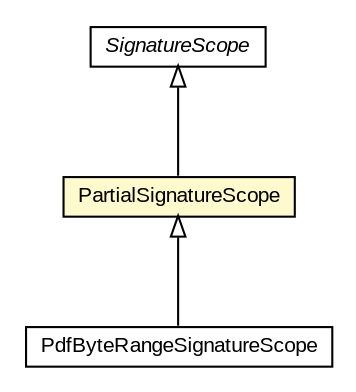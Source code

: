 #!/usr/local/bin/dot
#
# Class diagram 
# Generated by UMLGraph version R5_6-24-gf6e263 (http://www.umlgraph.org/)
#

digraph G {
	edge [fontname="arial",fontsize=10,labelfontname="arial",labelfontsize=10];
	node [fontname="arial",fontsize=10,shape=plaintext];
	nodesep=0.25;
	ranksep=0.5;
	// eu.europa.esig.dss.validation.SignatureScope
	c488119 [label=<<table title="eu.europa.esig.dss.validation.SignatureScope" border="0" cellborder="1" cellspacing="0" cellpadding="2" port="p" href="./SignatureScope.html">
		<tr><td><table border="0" cellspacing="0" cellpadding="1">
<tr><td align="center" balign="center"><font face="arial italic"> SignatureScope </font></td></tr>
		</table></td></tr>
		</table>>, URL="./SignatureScope.html", fontname="arial", fontcolor="black", fontsize=10.0];
	// eu.europa.esig.dss.validation.PartialSignatureScope
	c488125 [label=<<table title="eu.europa.esig.dss.validation.PartialSignatureScope" border="0" cellborder="1" cellspacing="0" cellpadding="2" port="p" bgcolor="lemonChiffon" href="./PartialSignatureScope.html">
		<tr><td><table border="0" cellspacing="0" cellpadding="1">
<tr><td align="center" balign="center"> PartialSignatureScope </td></tr>
		</table></td></tr>
		</table>>, URL="./PartialSignatureScope.html", fontname="arial", fontcolor="black", fontsize=10.0];
	// eu.europa.esig.dss.pades.validation.PdfByteRangeSignatureScope
	c488674 [label=<<table title="eu.europa.esig.dss.pades.validation.PdfByteRangeSignatureScope" border="0" cellborder="1" cellspacing="0" cellpadding="2" port="p" href="../pades/validation/PdfByteRangeSignatureScope.html">
		<tr><td><table border="0" cellspacing="0" cellpadding="1">
<tr><td align="center" balign="center"> PdfByteRangeSignatureScope </td></tr>
		</table></td></tr>
		</table>>, URL="../pades/validation/PdfByteRangeSignatureScope.html", fontname="arial", fontcolor="black", fontsize=10.0];
	//eu.europa.esig.dss.validation.PartialSignatureScope extends eu.europa.esig.dss.validation.SignatureScope
	c488119:p -> c488125:p [dir=back,arrowtail=empty];
	//eu.europa.esig.dss.pades.validation.PdfByteRangeSignatureScope extends eu.europa.esig.dss.validation.PartialSignatureScope
	c488125:p -> c488674:p [dir=back,arrowtail=empty];
}

